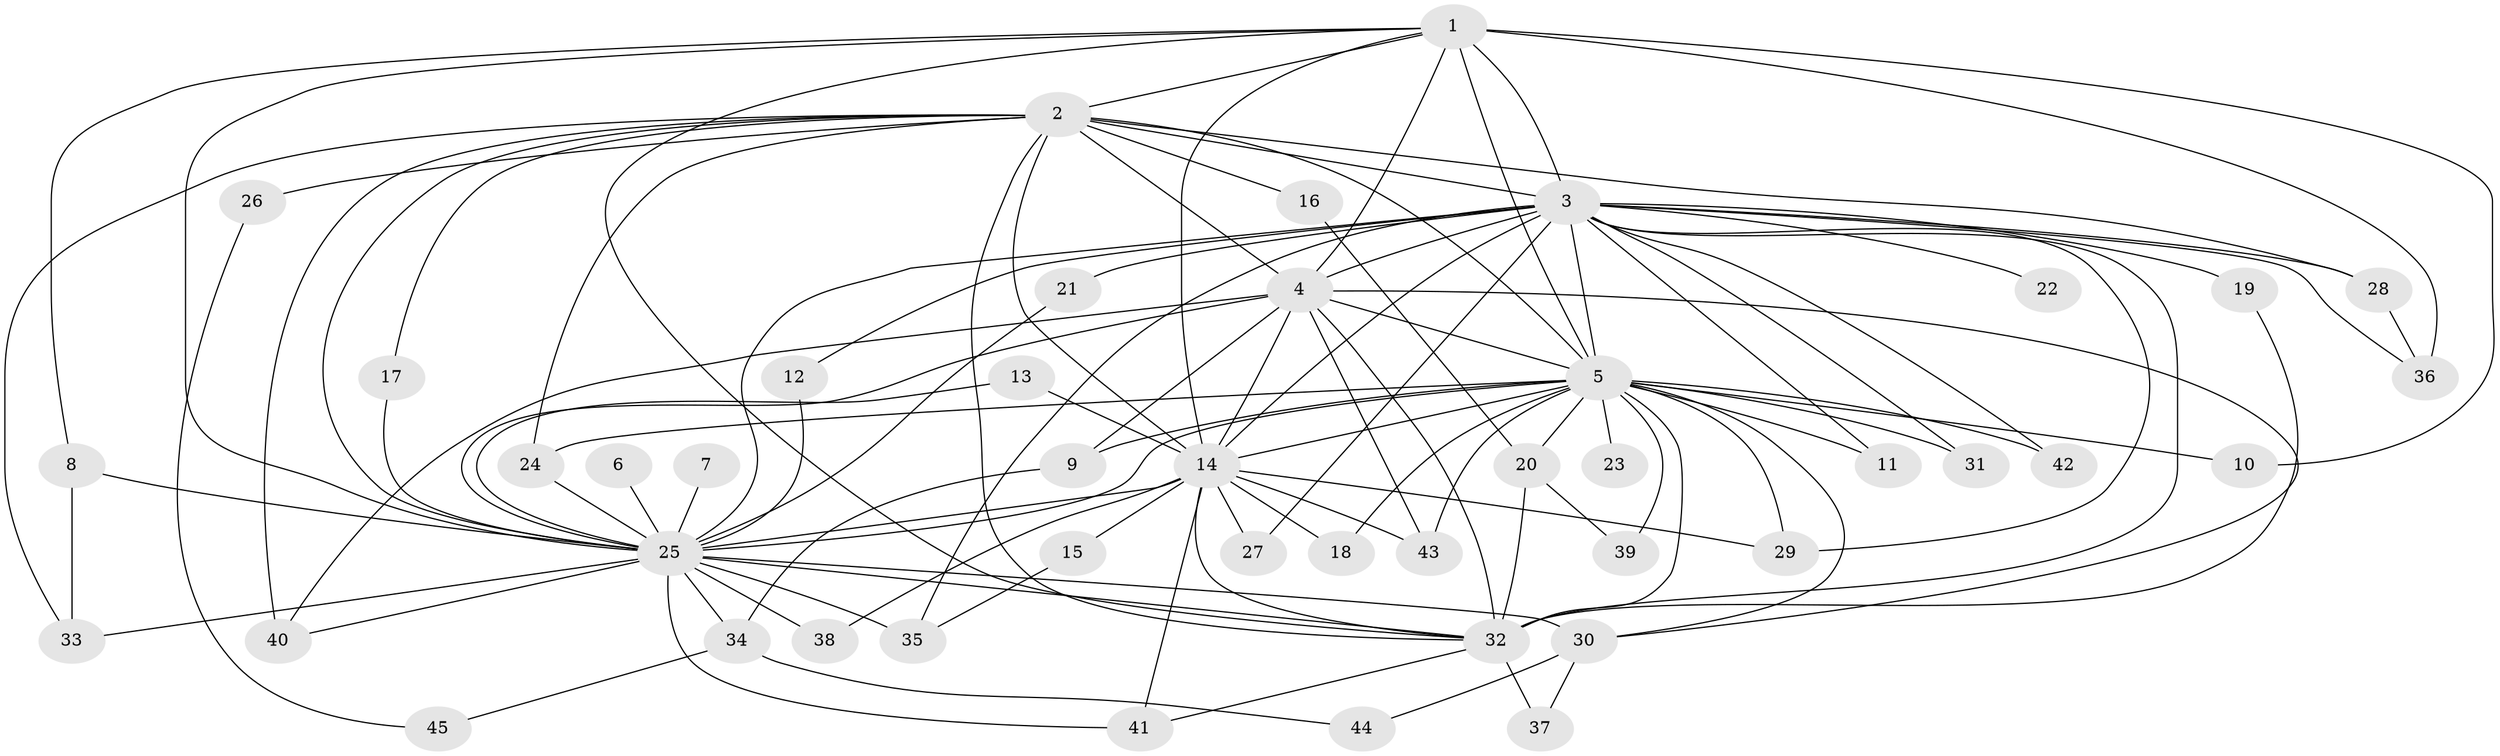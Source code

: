 // original degree distribution, {13: 0.015873015873015872, 27: 0.015873015873015872, 15: 0.015873015873015872, 17: 0.031746031746031744, 11: 0.015873015873015872, 18: 0.031746031746031744, 12: 0.015873015873015872, 24: 0.015873015873015872, 4: 0.047619047619047616, 2: 0.5714285714285714, 5: 0.031746031746031744, 3: 0.19047619047619047}
// Generated by graph-tools (version 1.1) at 2025/36/03/04/25 23:36:37]
// undirected, 45 vertices, 105 edges
graph export_dot {
  node [color=gray90,style=filled];
  1;
  2;
  3;
  4;
  5;
  6;
  7;
  8;
  9;
  10;
  11;
  12;
  13;
  14;
  15;
  16;
  17;
  18;
  19;
  20;
  21;
  22;
  23;
  24;
  25;
  26;
  27;
  28;
  29;
  30;
  31;
  32;
  33;
  34;
  35;
  36;
  37;
  38;
  39;
  40;
  41;
  42;
  43;
  44;
  45;
  1 -- 2 [weight=1.0];
  1 -- 3 [weight=2.0];
  1 -- 4 [weight=2.0];
  1 -- 5 [weight=1.0];
  1 -- 8 [weight=1.0];
  1 -- 10 [weight=1.0];
  1 -- 14 [weight=1.0];
  1 -- 25 [weight=1.0];
  1 -- 32 [weight=1.0];
  1 -- 36 [weight=1.0];
  2 -- 3 [weight=2.0];
  2 -- 4 [weight=2.0];
  2 -- 5 [weight=1.0];
  2 -- 14 [weight=1.0];
  2 -- 16 [weight=1.0];
  2 -- 17 [weight=1.0];
  2 -- 24 [weight=1.0];
  2 -- 25 [weight=1.0];
  2 -- 26 [weight=1.0];
  2 -- 28 [weight=1.0];
  2 -- 32 [weight=1.0];
  2 -- 33 [weight=1.0];
  2 -- 40 [weight=1.0];
  3 -- 4 [weight=4.0];
  3 -- 5 [weight=2.0];
  3 -- 11 [weight=1.0];
  3 -- 12 [weight=1.0];
  3 -- 14 [weight=3.0];
  3 -- 19 [weight=1.0];
  3 -- 21 [weight=1.0];
  3 -- 22 [weight=2.0];
  3 -- 25 [weight=2.0];
  3 -- 27 [weight=1.0];
  3 -- 28 [weight=1.0];
  3 -- 29 [weight=1.0];
  3 -- 31 [weight=1.0];
  3 -- 32 [weight=2.0];
  3 -- 35 [weight=2.0];
  3 -- 36 [weight=1.0];
  3 -- 42 [weight=2.0];
  4 -- 5 [weight=2.0];
  4 -- 9 [weight=1.0];
  4 -- 14 [weight=2.0];
  4 -- 25 [weight=3.0];
  4 -- 30 [weight=1.0];
  4 -- 32 [weight=2.0];
  4 -- 40 [weight=1.0];
  4 -- 43 [weight=1.0];
  5 -- 9 [weight=1.0];
  5 -- 10 [weight=1.0];
  5 -- 11 [weight=1.0];
  5 -- 14 [weight=1.0];
  5 -- 18 [weight=1.0];
  5 -- 20 [weight=1.0];
  5 -- 23 [weight=1.0];
  5 -- 24 [weight=1.0];
  5 -- 25 [weight=1.0];
  5 -- 29 [weight=1.0];
  5 -- 30 [weight=1.0];
  5 -- 31 [weight=1.0];
  5 -- 32 [weight=2.0];
  5 -- 39 [weight=1.0];
  5 -- 42 [weight=1.0];
  5 -- 43 [weight=1.0];
  6 -- 25 [weight=1.0];
  7 -- 25 [weight=1.0];
  8 -- 25 [weight=1.0];
  8 -- 33 [weight=1.0];
  9 -- 34 [weight=1.0];
  12 -- 25 [weight=1.0];
  13 -- 14 [weight=1.0];
  13 -- 25 [weight=1.0];
  14 -- 15 [weight=1.0];
  14 -- 18 [weight=1.0];
  14 -- 25 [weight=1.0];
  14 -- 27 [weight=1.0];
  14 -- 29 [weight=1.0];
  14 -- 32 [weight=1.0];
  14 -- 38 [weight=1.0];
  14 -- 41 [weight=1.0];
  14 -- 43 [weight=1.0];
  15 -- 35 [weight=1.0];
  16 -- 20 [weight=1.0];
  17 -- 25 [weight=1.0];
  19 -- 32 [weight=1.0];
  20 -- 32 [weight=1.0];
  20 -- 39 [weight=1.0];
  21 -- 25 [weight=1.0];
  24 -- 25 [weight=1.0];
  25 -- 30 [weight=1.0];
  25 -- 32 [weight=1.0];
  25 -- 33 [weight=1.0];
  25 -- 34 [weight=1.0];
  25 -- 35 [weight=1.0];
  25 -- 38 [weight=1.0];
  25 -- 40 [weight=1.0];
  25 -- 41 [weight=1.0];
  26 -- 45 [weight=1.0];
  28 -- 36 [weight=1.0];
  30 -- 37 [weight=1.0];
  30 -- 44 [weight=1.0];
  32 -- 37 [weight=1.0];
  32 -- 41 [weight=1.0];
  34 -- 44 [weight=1.0];
  34 -- 45 [weight=1.0];
}
